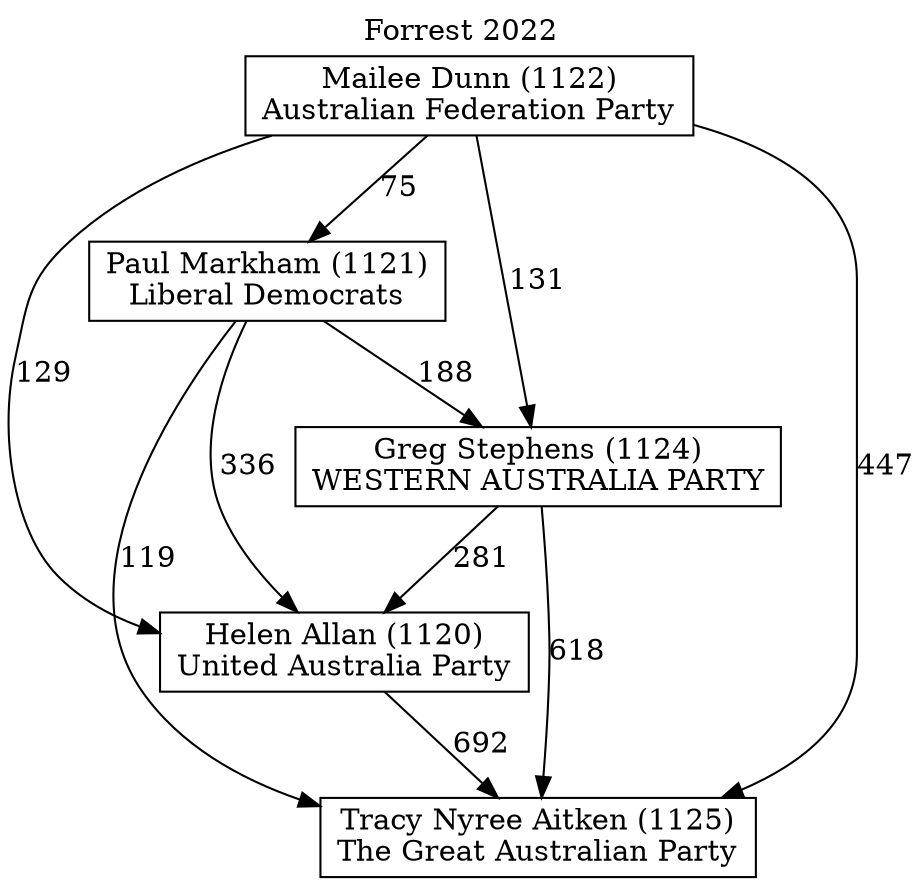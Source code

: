 // House preference flow
digraph "Tracy Nyree Aitken (1125)_Forrest_2022" {
	graph [label="Forrest 2022" labelloc=t mclimit=10]
	node [shape=box]
	"Paul Markham (1121)" [label="Paul Markham (1121)
Liberal Democrats"]
	"Mailee Dunn (1122)" [label="Mailee Dunn (1122)
Australian Federation Party"]
	"Greg Stephens (1124)" [label="Greg Stephens (1124)
WESTERN AUSTRALIA PARTY"]
	"Helen Allan (1120)" [label="Helen Allan (1120)
United Australia Party"]
	"Tracy Nyree Aitken (1125)" [label="Tracy Nyree Aitken (1125)
The Great Australian Party"]
	"Mailee Dunn (1122)" -> "Paul Markham (1121)" [label=75]
	"Paul Markham (1121)" -> "Helen Allan (1120)" [label=336]
	"Paul Markham (1121)" -> "Greg Stephens (1124)" [label=188]
	"Mailee Dunn (1122)" -> "Greg Stephens (1124)" [label=131]
	"Mailee Dunn (1122)" -> "Helen Allan (1120)" [label=129]
	"Helen Allan (1120)" -> "Tracy Nyree Aitken (1125)" [label=692]
	"Greg Stephens (1124)" -> "Tracy Nyree Aitken (1125)" [label=618]
	"Paul Markham (1121)" -> "Tracy Nyree Aitken (1125)" [label=119]
	"Mailee Dunn (1122)" -> "Tracy Nyree Aitken (1125)" [label=447]
	"Greg Stephens (1124)" -> "Helen Allan (1120)" [label=281]
}
